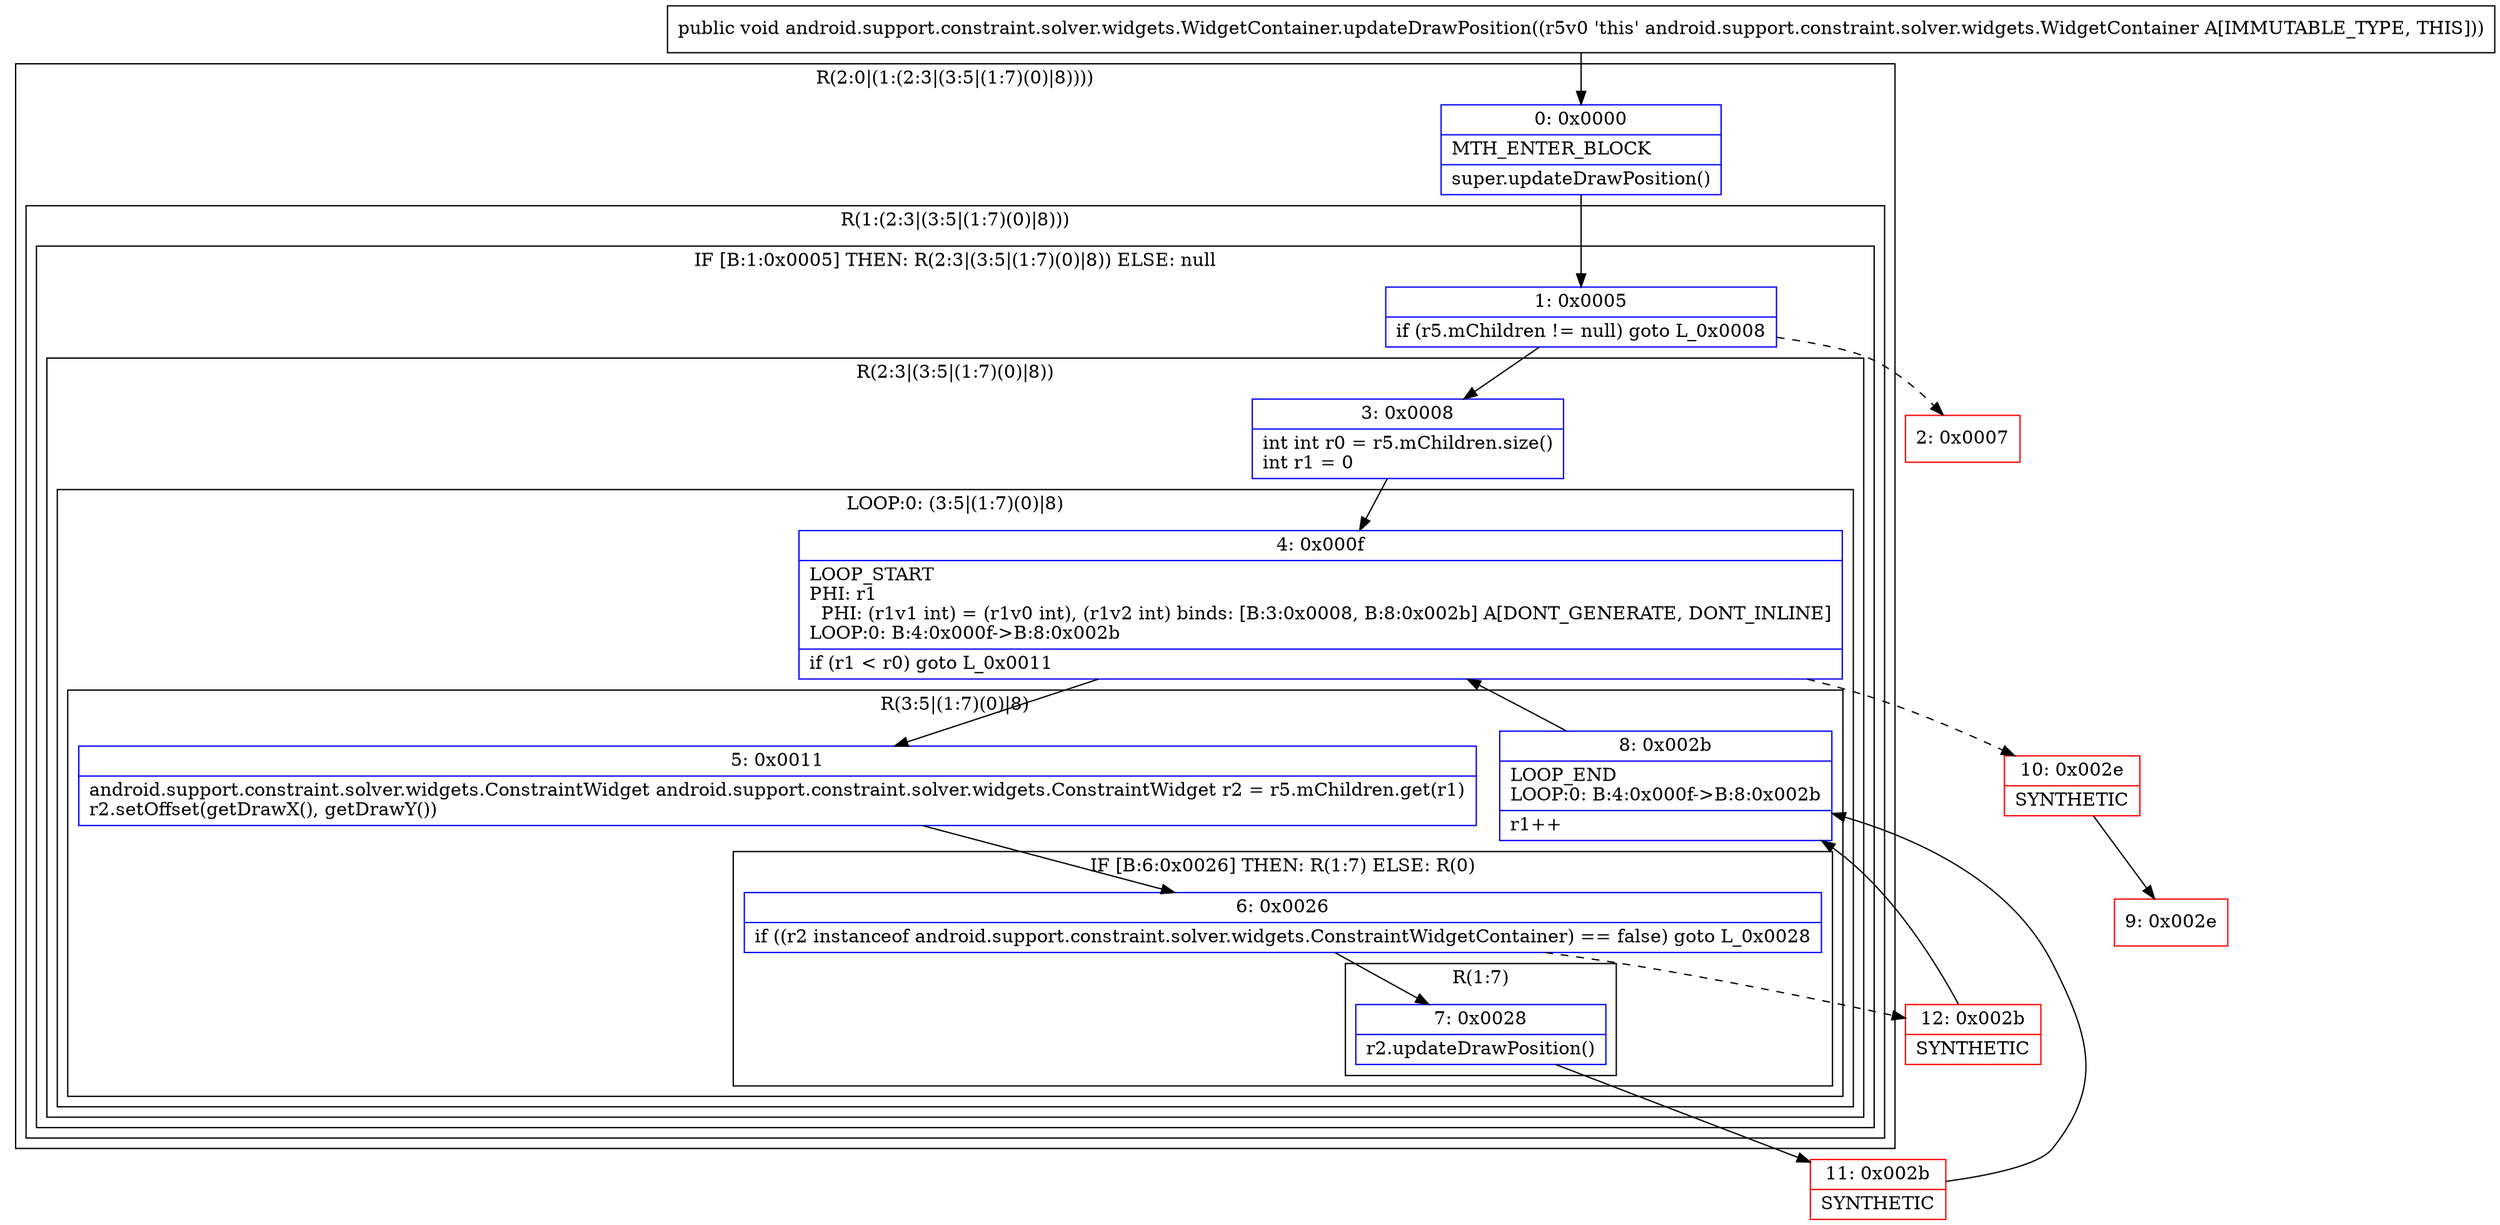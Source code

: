 digraph "CFG forandroid.support.constraint.solver.widgets.WidgetContainer.updateDrawPosition()V" {
subgraph cluster_Region_1729845660 {
label = "R(2:0|(1:(2:3|(3:5|(1:7)(0)|8))))";
node [shape=record,color=blue];
Node_0 [shape=record,label="{0\:\ 0x0000|MTH_ENTER_BLOCK\l|super.updateDrawPosition()\l}"];
subgraph cluster_Region_988449705 {
label = "R(1:(2:3|(3:5|(1:7)(0)|8)))";
node [shape=record,color=blue];
subgraph cluster_IfRegion_1456308411 {
label = "IF [B:1:0x0005] THEN: R(2:3|(3:5|(1:7)(0)|8)) ELSE: null";
node [shape=record,color=blue];
Node_1 [shape=record,label="{1\:\ 0x0005|if (r5.mChildren != null) goto L_0x0008\l}"];
subgraph cluster_Region_553099501 {
label = "R(2:3|(3:5|(1:7)(0)|8))";
node [shape=record,color=blue];
Node_3 [shape=record,label="{3\:\ 0x0008|int int r0 = r5.mChildren.size()\lint r1 = 0\l}"];
subgraph cluster_LoopRegion_86473948 {
label = "LOOP:0: (3:5|(1:7)(0)|8)";
node [shape=record,color=blue];
Node_4 [shape=record,label="{4\:\ 0x000f|LOOP_START\lPHI: r1 \l  PHI: (r1v1 int) = (r1v0 int), (r1v2 int) binds: [B:3:0x0008, B:8:0x002b] A[DONT_GENERATE, DONT_INLINE]\lLOOP:0: B:4:0x000f\-\>B:8:0x002b\l|if (r1 \< r0) goto L_0x0011\l}"];
subgraph cluster_Region_973711119 {
label = "R(3:5|(1:7)(0)|8)";
node [shape=record,color=blue];
Node_5 [shape=record,label="{5\:\ 0x0011|android.support.constraint.solver.widgets.ConstraintWidget android.support.constraint.solver.widgets.ConstraintWidget r2 = r5.mChildren.get(r1)\lr2.setOffset(getDrawX(), getDrawY())\l}"];
subgraph cluster_IfRegion_97864681 {
label = "IF [B:6:0x0026] THEN: R(1:7) ELSE: R(0)";
node [shape=record,color=blue];
Node_6 [shape=record,label="{6\:\ 0x0026|if ((r2 instanceof android.support.constraint.solver.widgets.ConstraintWidgetContainer) == false) goto L_0x0028\l}"];
subgraph cluster_Region_406352758 {
label = "R(1:7)";
node [shape=record,color=blue];
Node_7 [shape=record,label="{7\:\ 0x0028|r2.updateDrawPosition()\l}"];
}
subgraph cluster_Region_245885478 {
label = "R(0)";
node [shape=record,color=blue];
}
}
Node_8 [shape=record,label="{8\:\ 0x002b|LOOP_END\lLOOP:0: B:4:0x000f\-\>B:8:0x002b\l|r1++\l}"];
}
}
}
}
}
}
Node_2 [shape=record,color=red,label="{2\:\ 0x0007}"];
Node_9 [shape=record,color=red,label="{9\:\ 0x002e}"];
Node_10 [shape=record,color=red,label="{10\:\ 0x002e|SYNTHETIC\l}"];
Node_11 [shape=record,color=red,label="{11\:\ 0x002b|SYNTHETIC\l}"];
Node_12 [shape=record,color=red,label="{12\:\ 0x002b|SYNTHETIC\l}"];
MethodNode[shape=record,label="{public void android.support.constraint.solver.widgets.WidgetContainer.updateDrawPosition((r5v0 'this' android.support.constraint.solver.widgets.WidgetContainer A[IMMUTABLE_TYPE, THIS])) }"];
MethodNode -> Node_0;
Node_0 -> Node_1;
Node_1 -> Node_2[style=dashed];
Node_1 -> Node_3;
Node_3 -> Node_4;
Node_4 -> Node_5;
Node_4 -> Node_10[style=dashed];
Node_5 -> Node_6;
Node_6 -> Node_7;
Node_6 -> Node_12[style=dashed];
Node_7 -> Node_11;
Node_8 -> Node_4;
Node_10 -> Node_9;
Node_11 -> Node_8;
Node_12 -> Node_8;
}

